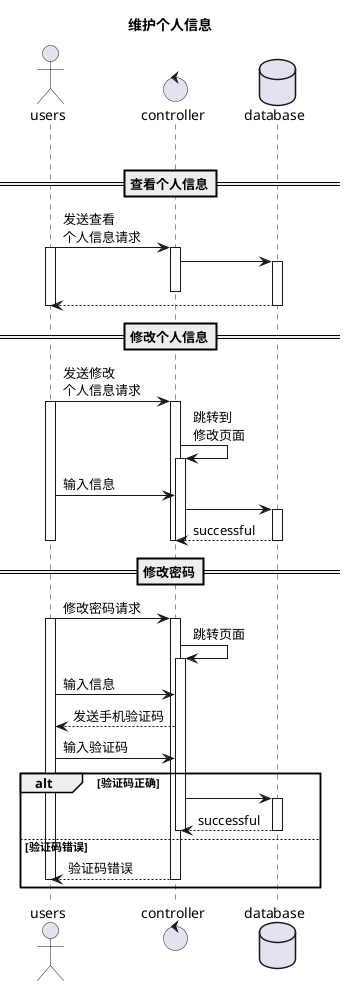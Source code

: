 @startuml
title 维护个人信息
actor users
control controller
database database
alt 已登录
    == 查看个人信息==
    users -> controller:发送查看\n个人信息请求
    activate users
    activate controller
    controller -> database
    activate database
    deactivate controller
    database --> users
    deactivate database
    deactivate users
    == 修改个人信息==
    users -> controller:发送修改\n个人信息请求
    activate users
    activate controller
    controller -> controller:跳转到\n修改页面
    activate controller
    users -> controller:输入信息
    controller -> database
    activate database
    database --> controller:successful
    deactivate database
    deactivate controller
    deactivate controller
    deactivate users
    == 修改密码==
    users -> controller:修改密码请求
    activate users
    activate controller
    controller -> controller:跳转页面
    activate controller
    users -> controller:输入信息
    controller --> users:发送手机验证码
    users ->controller:输入验证码
    alt 验证码正确
        controller ->database
        activate database
        database --> controller:successful
        deactivate database
        deactivate controller

    else 验证码错误
        controller -->users:验证码错误
    deactivate controller
    deactivate users
end
@enduml
